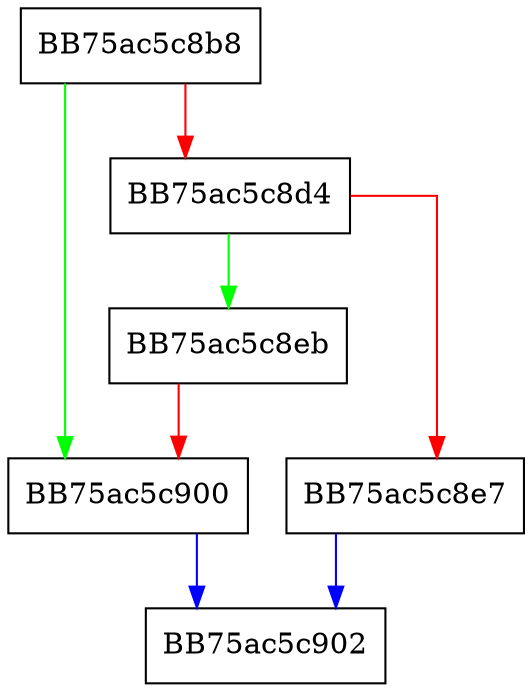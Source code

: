 digraph UpdateSectorData {
  node [shape="box"];
  graph [splines=ortho];
  BB75ac5c8b8 -> BB75ac5c900 [color="green"];
  BB75ac5c8b8 -> BB75ac5c8d4 [color="red"];
  BB75ac5c8d4 -> BB75ac5c8eb [color="green"];
  BB75ac5c8d4 -> BB75ac5c8e7 [color="red"];
  BB75ac5c8e7 -> BB75ac5c902 [color="blue"];
  BB75ac5c8eb -> BB75ac5c900 [color="red"];
  BB75ac5c900 -> BB75ac5c902 [color="blue"];
}